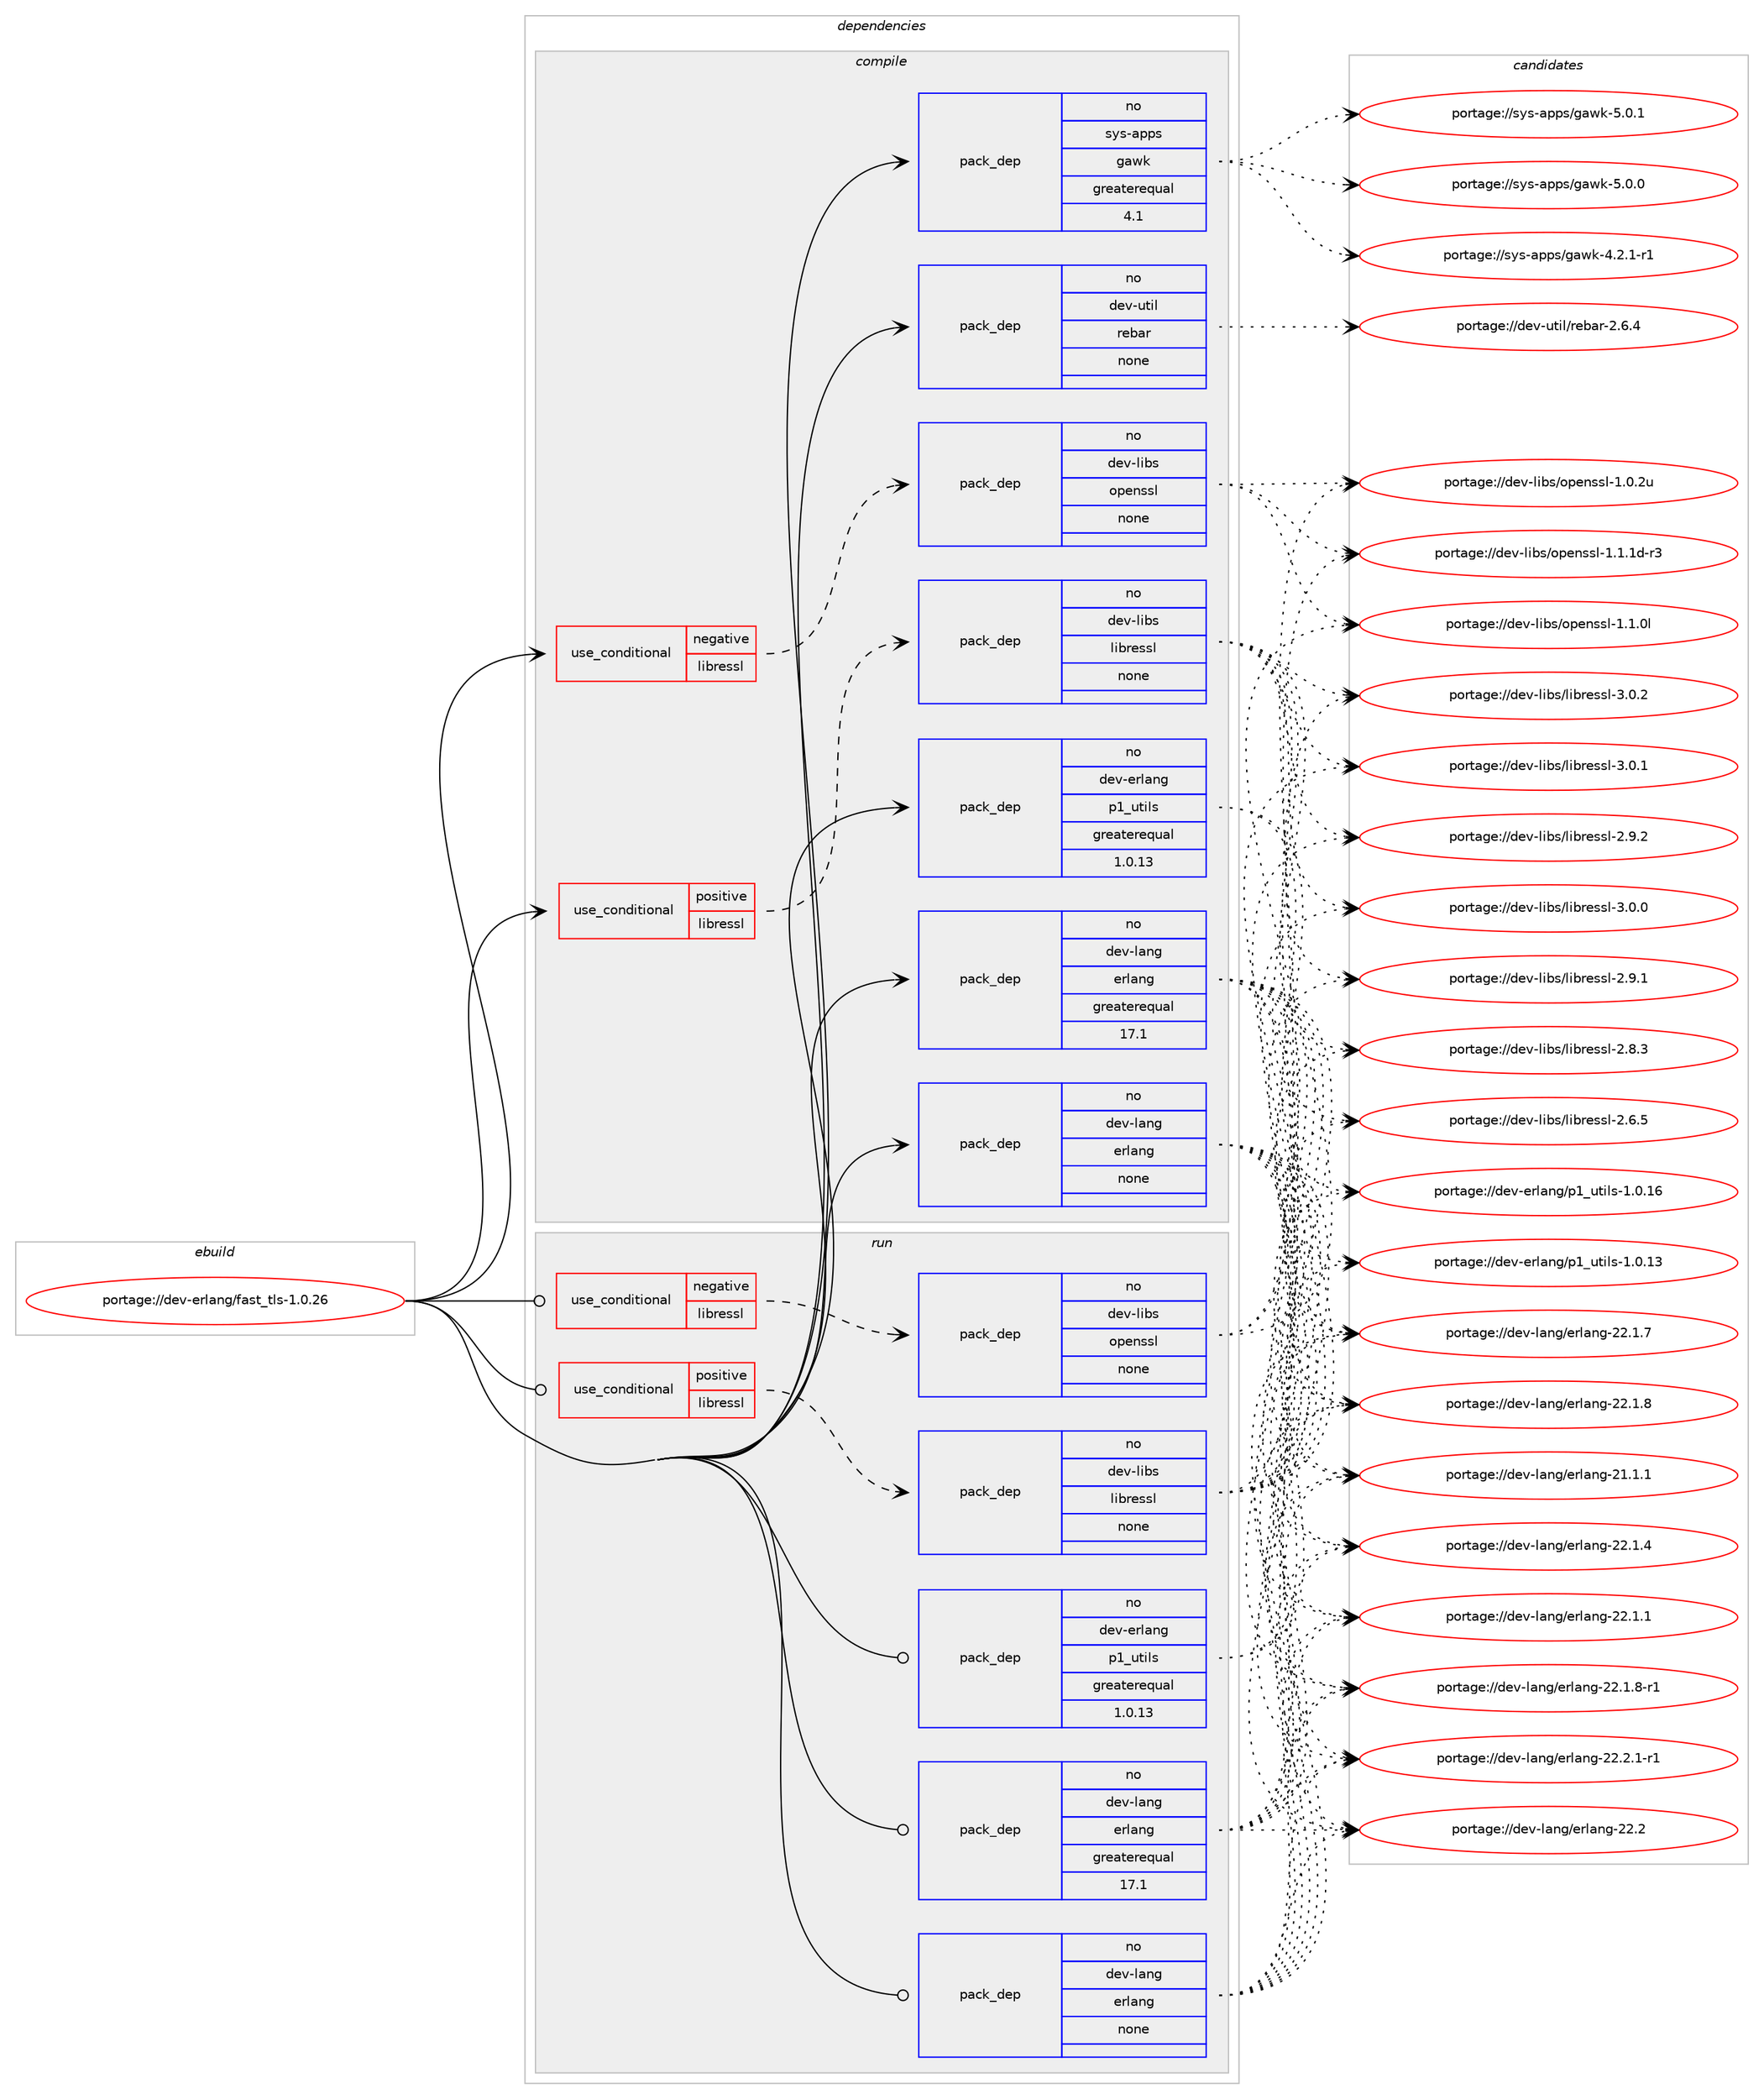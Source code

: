 digraph prolog {

# *************
# Graph options
# *************

newrank=true;
concentrate=true;
compound=true;
graph [rankdir=LR,fontname=Helvetica,fontsize=10,ranksep=1.5];#, ranksep=2.5, nodesep=0.2];
edge  [arrowhead=vee];
node  [fontname=Helvetica,fontsize=10];

# **********
# The ebuild
# **********

subgraph cluster_leftcol {
color=gray;
label=<<i>ebuild</i>>;
id [label="portage://dev-erlang/fast_tls-1.0.26", color=red, width=4, href="../dev-erlang/fast_tls-1.0.26.svg"];
}

# ****************
# The dependencies
# ****************

subgraph cluster_midcol {
color=gray;
label=<<i>dependencies</i>>;
subgraph cluster_compile {
fillcolor="#eeeeee";
style=filled;
label=<<i>compile</i>>;
subgraph cond135611 {
dependency575166 [label=<<TABLE BORDER="0" CELLBORDER="1" CELLSPACING="0" CELLPADDING="4"><TR><TD ROWSPAN="3" CELLPADDING="10">use_conditional</TD></TR><TR><TD>negative</TD></TR><TR><TD>libressl</TD></TR></TABLE>>, shape=none, color=red];
subgraph pack432407 {
dependency575167 [label=<<TABLE BORDER="0" CELLBORDER="1" CELLSPACING="0" CELLPADDING="4" WIDTH="220"><TR><TD ROWSPAN="6" CELLPADDING="30">pack_dep</TD></TR><TR><TD WIDTH="110">no</TD></TR><TR><TD>dev-libs</TD></TR><TR><TD>openssl</TD></TR><TR><TD>none</TD></TR><TR><TD></TD></TR></TABLE>>, shape=none, color=blue];
}
dependency575166:e -> dependency575167:w [weight=20,style="dashed",arrowhead="vee"];
}
id:e -> dependency575166:w [weight=20,style="solid",arrowhead="vee"];
subgraph cond135612 {
dependency575168 [label=<<TABLE BORDER="0" CELLBORDER="1" CELLSPACING="0" CELLPADDING="4"><TR><TD ROWSPAN="3" CELLPADDING="10">use_conditional</TD></TR><TR><TD>positive</TD></TR><TR><TD>libressl</TD></TR></TABLE>>, shape=none, color=red];
subgraph pack432408 {
dependency575169 [label=<<TABLE BORDER="0" CELLBORDER="1" CELLSPACING="0" CELLPADDING="4" WIDTH="220"><TR><TD ROWSPAN="6" CELLPADDING="30">pack_dep</TD></TR><TR><TD WIDTH="110">no</TD></TR><TR><TD>dev-libs</TD></TR><TR><TD>libressl</TD></TR><TR><TD>none</TD></TR><TR><TD></TD></TR></TABLE>>, shape=none, color=blue];
}
dependency575168:e -> dependency575169:w [weight=20,style="dashed",arrowhead="vee"];
}
id:e -> dependency575168:w [weight=20,style="solid",arrowhead="vee"];
subgraph pack432409 {
dependency575170 [label=<<TABLE BORDER="0" CELLBORDER="1" CELLSPACING="0" CELLPADDING="4" WIDTH="220"><TR><TD ROWSPAN="6" CELLPADDING="30">pack_dep</TD></TR><TR><TD WIDTH="110">no</TD></TR><TR><TD>dev-erlang</TD></TR><TR><TD>p1_utils</TD></TR><TR><TD>greaterequal</TD></TR><TR><TD>1.0.13</TD></TR></TABLE>>, shape=none, color=blue];
}
id:e -> dependency575170:w [weight=20,style="solid",arrowhead="vee"];
subgraph pack432410 {
dependency575171 [label=<<TABLE BORDER="0" CELLBORDER="1" CELLSPACING="0" CELLPADDING="4" WIDTH="220"><TR><TD ROWSPAN="6" CELLPADDING="30">pack_dep</TD></TR><TR><TD WIDTH="110">no</TD></TR><TR><TD>dev-lang</TD></TR><TR><TD>erlang</TD></TR><TR><TD>greaterequal</TD></TR><TR><TD>17.1</TD></TR></TABLE>>, shape=none, color=blue];
}
id:e -> dependency575171:w [weight=20,style="solid",arrowhead="vee"];
subgraph pack432411 {
dependency575172 [label=<<TABLE BORDER="0" CELLBORDER="1" CELLSPACING="0" CELLPADDING="4" WIDTH="220"><TR><TD ROWSPAN="6" CELLPADDING="30">pack_dep</TD></TR><TR><TD WIDTH="110">no</TD></TR><TR><TD>dev-lang</TD></TR><TR><TD>erlang</TD></TR><TR><TD>none</TD></TR><TR><TD></TD></TR></TABLE>>, shape=none, color=blue];
}
id:e -> dependency575172:w [weight=20,style="solid",arrowhead="vee"];
subgraph pack432412 {
dependency575173 [label=<<TABLE BORDER="0" CELLBORDER="1" CELLSPACING="0" CELLPADDING="4" WIDTH="220"><TR><TD ROWSPAN="6" CELLPADDING="30">pack_dep</TD></TR><TR><TD WIDTH="110">no</TD></TR><TR><TD>dev-util</TD></TR><TR><TD>rebar</TD></TR><TR><TD>none</TD></TR><TR><TD></TD></TR></TABLE>>, shape=none, color=blue];
}
id:e -> dependency575173:w [weight=20,style="solid",arrowhead="vee"];
subgraph pack432413 {
dependency575174 [label=<<TABLE BORDER="0" CELLBORDER="1" CELLSPACING="0" CELLPADDING="4" WIDTH="220"><TR><TD ROWSPAN="6" CELLPADDING="30">pack_dep</TD></TR><TR><TD WIDTH="110">no</TD></TR><TR><TD>sys-apps</TD></TR><TR><TD>gawk</TD></TR><TR><TD>greaterequal</TD></TR><TR><TD>4.1</TD></TR></TABLE>>, shape=none, color=blue];
}
id:e -> dependency575174:w [weight=20,style="solid",arrowhead="vee"];
}
subgraph cluster_compileandrun {
fillcolor="#eeeeee";
style=filled;
label=<<i>compile and run</i>>;
}
subgraph cluster_run {
fillcolor="#eeeeee";
style=filled;
label=<<i>run</i>>;
subgraph cond135613 {
dependency575175 [label=<<TABLE BORDER="0" CELLBORDER="1" CELLSPACING="0" CELLPADDING="4"><TR><TD ROWSPAN="3" CELLPADDING="10">use_conditional</TD></TR><TR><TD>negative</TD></TR><TR><TD>libressl</TD></TR></TABLE>>, shape=none, color=red];
subgraph pack432414 {
dependency575176 [label=<<TABLE BORDER="0" CELLBORDER="1" CELLSPACING="0" CELLPADDING="4" WIDTH="220"><TR><TD ROWSPAN="6" CELLPADDING="30">pack_dep</TD></TR><TR><TD WIDTH="110">no</TD></TR><TR><TD>dev-libs</TD></TR><TR><TD>openssl</TD></TR><TR><TD>none</TD></TR><TR><TD></TD></TR></TABLE>>, shape=none, color=blue];
}
dependency575175:e -> dependency575176:w [weight=20,style="dashed",arrowhead="vee"];
}
id:e -> dependency575175:w [weight=20,style="solid",arrowhead="odot"];
subgraph cond135614 {
dependency575177 [label=<<TABLE BORDER="0" CELLBORDER="1" CELLSPACING="0" CELLPADDING="4"><TR><TD ROWSPAN="3" CELLPADDING="10">use_conditional</TD></TR><TR><TD>positive</TD></TR><TR><TD>libressl</TD></TR></TABLE>>, shape=none, color=red];
subgraph pack432415 {
dependency575178 [label=<<TABLE BORDER="0" CELLBORDER="1" CELLSPACING="0" CELLPADDING="4" WIDTH="220"><TR><TD ROWSPAN="6" CELLPADDING="30">pack_dep</TD></TR><TR><TD WIDTH="110">no</TD></TR><TR><TD>dev-libs</TD></TR><TR><TD>libressl</TD></TR><TR><TD>none</TD></TR><TR><TD></TD></TR></TABLE>>, shape=none, color=blue];
}
dependency575177:e -> dependency575178:w [weight=20,style="dashed",arrowhead="vee"];
}
id:e -> dependency575177:w [weight=20,style="solid",arrowhead="odot"];
subgraph pack432416 {
dependency575179 [label=<<TABLE BORDER="0" CELLBORDER="1" CELLSPACING="0" CELLPADDING="4" WIDTH="220"><TR><TD ROWSPAN="6" CELLPADDING="30">pack_dep</TD></TR><TR><TD WIDTH="110">no</TD></TR><TR><TD>dev-erlang</TD></TR><TR><TD>p1_utils</TD></TR><TR><TD>greaterequal</TD></TR><TR><TD>1.0.13</TD></TR></TABLE>>, shape=none, color=blue];
}
id:e -> dependency575179:w [weight=20,style="solid",arrowhead="odot"];
subgraph pack432417 {
dependency575180 [label=<<TABLE BORDER="0" CELLBORDER="1" CELLSPACING="0" CELLPADDING="4" WIDTH="220"><TR><TD ROWSPAN="6" CELLPADDING="30">pack_dep</TD></TR><TR><TD WIDTH="110">no</TD></TR><TR><TD>dev-lang</TD></TR><TR><TD>erlang</TD></TR><TR><TD>greaterequal</TD></TR><TR><TD>17.1</TD></TR></TABLE>>, shape=none, color=blue];
}
id:e -> dependency575180:w [weight=20,style="solid",arrowhead="odot"];
subgraph pack432418 {
dependency575181 [label=<<TABLE BORDER="0" CELLBORDER="1" CELLSPACING="0" CELLPADDING="4" WIDTH="220"><TR><TD ROWSPAN="6" CELLPADDING="30">pack_dep</TD></TR><TR><TD WIDTH="110">no</TD></TR><TR><TD>dev-lang</TD></TR><TR><TD>erlang</TD></TR><TR><TD>none</TD></TR><TR><TD></TD></TR></TABLE>>, shape=none, color=blue];
}
id:e -> dependency575181:w [weight=20,style="solid",arrowhead="odot"];
}
}

# **************
# The candidates
# **************

subgraph cluster_choices {
rank=same;
color=gray;
label=<<i>candidates</i>>;

subgraph choice432407 {
color=black;
nodesep=1;
choice1001011184510810598115471111121011101151151084549464946491004511451 [label="portage://dev-libs/openssl-1.1.1d-r3", color=red, width=4,href="../dev-libs/openssl-1.1.1d-r3.svg"];
choice100101118451081059811547111112101110115115108454946494648108 [label="portage://dev-libs/openssl-1.1.0l", color=red, width=4,href="../dev-libs/openssl-1.1.0l.svg"];
choice100101118451081059811547111112101110115115108454946484650117 [label="portage://dev-libs/openssl-1.0.2u", color=red, width=4,href="../dev-libs/openssl-1.0.2u.svg"];
dependency575167:e -> choice1001011184510810598115471111121011101151151084549464946491004511451:w [style=dotted,weight="100"];
dependency575167:e -> choice100101118451081059811547111112101110115115108454946494648108:w [style=dotted,weight="100"];
dependency575167:e -> choice100101118451081059811547111112101110115115108454946484650117:w [style=dotted,weight="100"];
}
subgraph choice432408 {
color=black;
nodesep=1;
choice10010111845108105981154710810598114101115115108455146484650 [label="portage://dev-libs/libressl-3.0.2", color=red, width=4,href="../dev-libs/libressl-3.0.2.svg"];
choice10010111845108105981154710810598114101115115108455146484649 [label="portage://dev-libs/libressl-3.0.1", color=red, width=4,href="../dev-libs/libressl-3.0.1.svg"];
choice10010111845108105981154710810598114101115115108455146484648 [label="portage://dev-libs/libressl-3.0.0", color=red, width=4,href="../dev-libs/libressl-3.0.0.svg"];
choice10010111845108105981154710810598114101115115108455046574650 [label="portage://dev-libs/libressl-2.9.2", color=red, width=4,href="../dev-libs/libressl-2.9.2.svg"];
choice10010111845108105981154710810598114101115115108455046574649 [label="portage://dev-libs/libressl-2.9.1", color=red, width=4,href="../dev-libs/libressl-2.9.1.svg"];
choice10010111845108105981154710810598114101115115108455046564651 [label="portage://dev-libs/libressl-2.8.3", color=red, width=4,href="../dev-libs/libressl-2.8.3.svg"];
choice10010111845108105981154710810598114101115115108455046544653 [label="portage://dev-libs/libressl-2.6.5", color=red, width=4,href="../dev-libs/libressl-2.6.5.svg"];
dependency575169:e -> choice10010111845108105981154710810598114101115115108455146484650:w [style=dotted,weight="100"];
dependency575169:e -> choice10010111845108105981154710810598114101115115108455146484649:w [style=dotted,weight="100"];
dependency575169:e -> choice10010111845108105981154710810598114101115115108455146484648:w [style=dotted,weight="100"];
dependency575169:e -> choice10010111845108105981154710810598114101115115108455046574650:w [style=dotted,weight="100"];
dependency575169:e -> choice10010111845108105981154710810598114101115115108455046574649:w [style=dotted,weight="100"];
dependency575169:e -> choice10010111845108105981154710810598114101115115108455046564651:w [style=dotted,weight="100"];
dependency575169:e -> choice10010111845108105981154710810598114101115115108455046544653:w [style=dotted,weight="100"];
}
subgraph choice432409 {
color=black;
nodesep=1;
choice100101118451011141089711010347112499511711610510811545494648464954 [label="portage://dev-erlang/p1_utils-1.0.16", color=red, width=4,href="../dev-erlang/p1_utils-1.0.16.svg"];
choice100101118451011141089711010347112499511711610510811545494648464951 [label="portage://dev-erlang/p1_utils-1.0.13", color=red, width=4,href="../dev-erlang/p1_utils-1.0.13.svg"];
dependency575170:e -> choice100101118451011141089711010347112499511711610510811545494648464954:w [style=dotted,weight="100"];
dependency575170:e -> choice100101118451011141089711010347112499511711610510811545494648464951:w [style=dotted,weight="100"];
}
subgraph choice432410 {
color=black;
nodesep=1;
choice10010111845108971101034710111410897110103455050465046494511449 [label="portage://dev-lang/erlang-22.2.1-r1", color=red, width=4,href="../dev-lang/erlang-22.2.1-r1.svg"];
choice100101118451089711010347101114108971101034550504650 [label="portage://dev-lang/erlang-22.2", color=red, width=4,href="../dev-lang/erlang-22.2.svg"];
choice10010111845108971101034710111410897110103455050464946564511449 [label="portage://dev-lang/erlang-22.1.8-r1", color=red, width=4,href="../dev-lang/erlang-22.1.8-r1.svg"];
choice1001011184510897110103471011141089711010345505046494656 [label="portage://dev-lang/erlang-22.1.8", color=red, width=4,href="../dev-lang/erlang-22.1.8.svg"];
choice1001011184510897110103471011141089711010345505046494655 [label="portage://dev-lang/erlang-22.1.7", color=red, width=4,href="../dev-lang/erlang-22.1.7.svg"];
choice1001011184510897110103471011141089711010345505046494652 [label="portage://dev-lang/erlang-22.1.4", color=red, width=4,href="../dev-lang/erlang-22.1.4.svg"];
choice1001011184510897110103471011141089711010345505046494649 [label="portage://dev-lang/erlang-22.1.1", color=red, width=4,href="../dev-lang/erlang-22.1.1.svg"];
choice1001011184510897110103471011141089711010345504946494649 [label="portage://dev-lang/erlang-21.1.1", color=red, width=4,href="../dev-lang/erlang-21.1.1.svg"];
dependency575171:e -> choice10010111845108971101034710111410897110103455050465046494511449:w [style=dotted,weight="100"];
dependency575171:e -> choice100101118451089711010347101114108971101034550504650:w [style=dotted,weight="100"];
dependency575171:e -> choice10010111845108971101034710111410897110103455050464946564511449:w [style=dotted,weight="100"];
dependency575171:e -> choice1001011184510897110103471011141089711010345505046494656:w [style=dotted,weight="100"];
dependency575171:e -> choice1001011184510897110103471011141089711010345505046494655:w [style=dotted,weight="100"];
dependency575171:e -> choice1001011184510897110103471011141089711010345505046494652:w [style=dotted,weight="100"];
dependency575171:e -> choice1001011184510897110103471011141089711010345505046494649:w [style=dotted,weight="100"];
dependency575171:e -> choice1001011184510897110103471011141089711010345504946494649:w [style=dotted,weight="100"];
}
subgraph choice432411 {
color=black;
nodesep=1;
choice10010111845108971101034710111410897110103455050465046494511449 [label="portage://dev-lang/erlang-22.2.1-r1", color=red, width=4,href="../dev-lang/erlang-22.2.1-r1.svg"];
choice100101118451089711010347101114108971101034550504650 [label="portage://dev-lang/erlang-22.2", color=red, width=4,href="../dev-lang/erlang-22.2.svg"];
choice10010111845108971101034710111410897110103455050464946564511449 [label="portage://dev-lang/erlang-22.1.8-r1", color=red, width=4,href="../dev-lang/erlang-22.1.8-r1.svg"];
choice1001011184510897110103471011141089711010345505046494656 [label="portage://dev-lang/erlang-22.1.8", color=red, width=4,href="../dev-lang/erlang-22.1.8.svg"];
choice1001011184510897110103471011141089711010345505046494655 [label="portage://dev-lang/erlang-22.1.7", color=red, width=4,href="../dev-lang/erlang-22.1.7.svg"];
choice1001011184510897110103471011141089711010345505046494652 [label="portage://dev-lang/erlang-22.1.4", color=red, width=4,href="../dev-lang/erlang-22.1.4.svg"];
choice1001011184510897110103471011141089711010345505046494649 [label="portage://dev-lang/erlang-22.1.1", color=red, width=4,href="../dev-lang/erlang-22.1.1.svg"];
choice1001011184510897110103471011141089711010345504946494649 [label="portage://dev-lang/erlang-21.1.1", color=red, width=4,href="../dev-lang/erlang-21.1.1.svg"];
dependency575172:e -> choice10010111845108971101034710111410897110103455050465046494511449:w [style=dotted,weight="100"];
dependency575172:e -> choice100101118451089711010347101114108971101034550504650:w [style=dotted,weight="100"];
dependency575172:e -> choice10010111845108971101034710111410897110103455050464946564511449:w [style=dotted,weight="100"];
dependency575172:e -> choice1001011184510897110103471011141089711010345505046494656:w [style=dotted,weight="100"];
dependency575172:e -> choice1001011184510897110103471011141089711010345505046494655:w [style=dotted,weight="100"];
dependency575172:e -> choice1001011184510897110103471011141089711010345505046494652:w [style=dotted,weight="100"];
dependency575172:e -> choice1001011184510897110103471011141089711010345505046494649:w [style=dotted,weight="100"];
dependency575172:e -> choice1001011184510897110103471011141089711010345504946494649:w [style=dotted,weight="100"];
}
subgraph choice432412 {
color=black;
nodesep=1;
choice10010111845117116105108471141019897114455046544652 [label="portage://dev-util/rebar-2.6.4", color=red, width=4,href="../dev-util/rebar-2.6.4.svg"];
dependency575173:e -> choice10010111845117116105108471141019897114455046544652:w [style=dotted,weight="100"];
}
subgraph choice432413 {
color=black;
nodesep=1;
choice11512111545971121121154710397119107455346484649 [label="portage://sys-apps/gawk-5.0.1", color=red, width=4,href="../sys-apps/gawk-5.0.1.svg"];
choice11512111545971121121154710397119107455346484648 [label="portage://sys-apps/gawk-5.0.0", color=red, width=4,href="../sys-apps/gawk-5.0.0.svg"];
choice115121115459711211211547103971191074552465046494511449 [label="portage://sys-apps/gawk-4.2.1-r1", color=red, width=4,href="../sys-apps/gawk-4.2.1-r1.svg"];
dependency575174:e -> choice11512111545971121121154710397119107455346484649:w [style=dotted,weight="100"];
dependency575174:e -> choice11512111545971121121154710397119107455346484648:w [style=dotted,weight="100"];
dependency575174:e -> choice115121115459711211211547103971191074552465046494511449:w [style=dotted,weight="100"];
}
subgraph choice432414 {
color=black;
nodesep=1;
choice1001011184510810598115471111121011101151151084549464946491004511451 [label="portage://dev-libs/openssl-1.1.1d-r3", color=red, width=4,href="../dev-libs/openssl-1.1.1d-r3.svg"];
choice100101118451081059811547111112101110115115108454946494648108 [label="portage://dev-libs/openssl-1.1.0l", color=red, width=4,href="../dev-libs/openssl-1.1.0l.svg"];
choice100101118451081059811547111112101110115115108454946484650117 [label="portage://dev-libs/openssl-1.0.2u", color=red, width=4,href="../dev-libs/openssl-1.0.2u.svg"];
dependency575176:e -> choice1001011184510810598115471111121011101151151084549464946491004511451:w [style=dotted,weight="100"];
dependency575176:e -> choice100101118451081059811547111112101110115115108454946494648108:w [style=dotted,weight="100"];
dependency575176:e -> choice100101118451081059811547111112101110115115108454946484650117:w [style=dotted,weight="100"];
}
subgraph choice432415 {
color=black;
nodesep=1;
choice10010111845108105981154710810598114101115115108455146484650 [label="portage://dev-libs/libressl-3.0.2", color=red, width=4,href="../dev-libs/libressl-3.0.2.svg"];
choice10010111845108105981154710810598114101115115108455146484649 [label="portage://dev-libs/libressl-3.0.1", color=red, width=4,href="../dev-libs/libressl-3.0.1.svg"];
choice10010111845108105981154710810598114101115115108455146484648 [label="portage://dev-libs/libressl-3.0.0", color=red, width=4,href="../dev-libs/libressl-3.0.0.svg"];
choice10010111845108105981154710810598114101115115108455046574650 [label="portage://dev-libs/libressl-2.9.2", color=red, width=4,href="../dev-libs/libressl-2.9.2.svg"];
choice10010111845108105981154710810598114101115115108455046574649 [label="portage://dev-libs/libressl-2.9.1", color=red, width=4,href="../dev-libs/libressl-2.9.1.svg"];
choice10010111845108105981154710810598114101115115108455046564651 [label="portage://dev-libs/libressl-2.8.3", color=red, width=4,href="../dev-libs/libressl-2.8.3.svg"];
choice10010111845108105981154710810598114101115115108455046544653 [label="portage://dev-libs/libressl-2.6.5", color=red, width=4,href="../dev-libs/libressl-2.6.5.svg"];
dependency575178:e -> choice10010111845108105981154710810598114101115115108455146484650:w [style=dotted,weight="100"];
dependency575178:e -> choice10010111845108105981154710810598114101115115108455146484649:w [style=dotted,weight="100"];
dependency575178:e -> choice10010111845108105981154710810598114101115115108455146484648:w [style=dotted,weight="100"];
dependency575178:e -> choice10010111845108105981154710810598114101115115108455046574650:w [style=dotted,weight="100"];
dependency575178:e -> choice10010111845108105981154710810598114101115115108455046574649:w [style=dotted,weight="100"];
dependency575178:e -> choice10010111845108105981154710810598114101115115108455046564651:w [style=dotted,weight="100"];
dependency575178:e -> choice10010111845108105981154710810598114101115115108455046544653:w [style=dotted,weight="100"];
}
subgraph choice432416 {
color=black;
nodesep=1;
choice100101118451011141089711010347112499511711610510811545494648464954 [label="portage://dev-erlang/p1_utils-1.0.16", color=red, width=4,href="../dev-erlang/p1_utils-1.0.16.svg"];
choice100101118451011141089711010347112499511711610510811545494648464951 [label="portage://dev-erlang/p1_utils-1.0.13", color=red, width=4,href="../dev-erlang/p1_utils-1.0.13.svg"];
dependency575179:e -> choice100101118451011141089711010347112499511711610510811545494648464954:w [style=dotted,weight="100"];
dependency575179:e -> choice100101118451011141089711010347112499511711610510811545494648464951:w [style=dotted,weight="100"];
}
subgraph choice432417 {
color=black;
nodesep=1;
choice10010111845108971101034710111410897110103455050465046494511449 [label="portage://dev-lang/erlang-22.2.1-r1", color=red, width=4,href="../dev-lang/erlang-22.2.1-r1.svg"];
choice100101118451089711010347101114108971101034550504650 [label="portage://dev-lang/erlang-22.2", color=red, width=4,href="../dev-lang/erlang-22.2.svg"];
choice10010111845108971101034710111410897110103455050464946564511449 [label="portage://dev-lang/erlang-22.1.8-r1", color=red, width=4,href="../dev-lang/erlang-22.1.8-r1.svg"];
choice1001011184510897110103471011141089711010345505046494656 [label="portage://dev-lang/erlang-22.1.8", color=red, width=4,href="../dev-lang/erlang-22.1.8.svg"];
choice1001011184510897110103471011141089711010345505046494655 [label="portage://dev-lang/erlang-22.1.7", color=red, width=4,href="../dev-lang/erlang-22.1.7.svg"];
choice1001011184510897110103471011141089711010345505046494652 [label="portage://dev-lang/erlang-22.1.4", color=red, width=4,href="../dev-lang/erlang-22.1.4.svg"];
choice1001011184510897110103471011141089711010345505046494649 [label="portage://dev-lang/erlang-22.1.1", color=red, width=4,href="../dev-lang/erlang-22.1.1.svg"];
choice1001011184510897110103471011141089711010345504946494649 [label="portage://dev-lang/erlang-21.1.1", color=red, width=4,href="../dev-lang/erlang-21.1.1.svg"];
dependency575180:e -> choice10010111845108971101034710111410897110103455050465046494511449:w [style=dotted,weight="100"];
dependency575180:e -> choice100101118451089711010347101114108971101034550504650:w [style=dotted,weight="100"];
dependency575180:e -> choice10010111845108971101034710111410897110103455050464946564511449:w [style=dotted,weight="100"];
dependency575180:e -> choice1001011184510897110103471011141089711010345505046494656:w [style=dotted,weight="100"];
dependency575180:e -> choice1001011184510897110103471011141089711010345505046494655:w [style=dotted,weight="100"];
dependency575180:e -> choice1001011184510897110103471011141089711010345505046494652:w [style=dotted,weight="100"];
dependency575180:e -> choice1001011184510897110103471011141089711010345505046494649:w [style=dotted,weight="100"];
dependency575180:e -> choice1001011184510897110103471011141089711010345504946494649:w [style=dotted,weight="100"];
}
subgraph choice432418 {
color=black;
nodesep=1;
choice10010111845108971101034710111410897110103455050465046494511449 [label="portage://dev-lang/erlang-22.2.1-r1", color=red, width=4,href="../dev-lang/erlang-22.2.1-r1.svg"];
choice100101118451089711010347101114108971101034550504650 [label="portage://dev-lang/erlang-22.2", color=red, width=4,href="../dev-lang/erlang-22.2.svg"];
choice10010111845108971101034710111410897110103455050464946564511449 [label="portage://dev-lang/erlang-22.1.8-r1", color=red, width=4,href="../dev-lang/erlang-22.1.8-r1.svg"];
choice1001011184510897110103471011141089711010345505046494656 [label="portage://dev-lang/erlang-22.1.8", color=red, width=4,href="../dev-lang/erlang-22.1.8.svg"];
choice1001011184510897110103471011141089711010345505046494655 [label="portage://dev-lang/erlang-22.1.7", color=red, width=4,href="../dev-lang/erlang-22.1.7.svg"];
choice1001011184510897110103471011141089711010345505046494652 [label="portage://dev-lang/erlang-22.1.4", color=red, width=4,href="../dev-lang/erlang-22.1.4.svg"];
choice1001011184510897110103471011141089711010345505046494649 [label="portage://dev-lang/erlang-22.1.1", color=red, width=4,href="../dev-lang/erlang-22.1.1.svg"];
choice1001011184510897110103471011141089711010345504946494649 [label="portage://dev-lang/erlang-21.1.1", color=red, width=4,href="../dev-lang/erlang-21.1.1.svg"];
dependency575181:e -> choice10010111845108971101034710111410897110103455050465046494511449:w [style=dotted,weight="100"];
dependency575181:e -> choice100101118451089711010347101114108971101034550504650:w [style=dotted,weight="100"];
dependency575181:e -> choice10010111845108971101034710111410897110103455050464946564511449:w [style=dotted,weight="100"];
dependency575181:e -> choice1001011184510897110103471011141089711010345505046494656:w [style=dotted,weight="100"];
dependency575181:e -> choice1001011184510897110103471011141089711010345505046494655:w [style=dotted,weight="100"];
dependency575181:e -> choice1001011184510897110103471011141089711010345505046494652:w [style=dotted,weight="100"];
dependency575181:e -> choice1001011184510897110103471011141089711010345505046494649:w [style=dotted,weight="100"];
dependency575181:e -> choice1001011184510897110103471011141089711010345504946494649:w [style=dotted,weight="100"];
}
}

}

